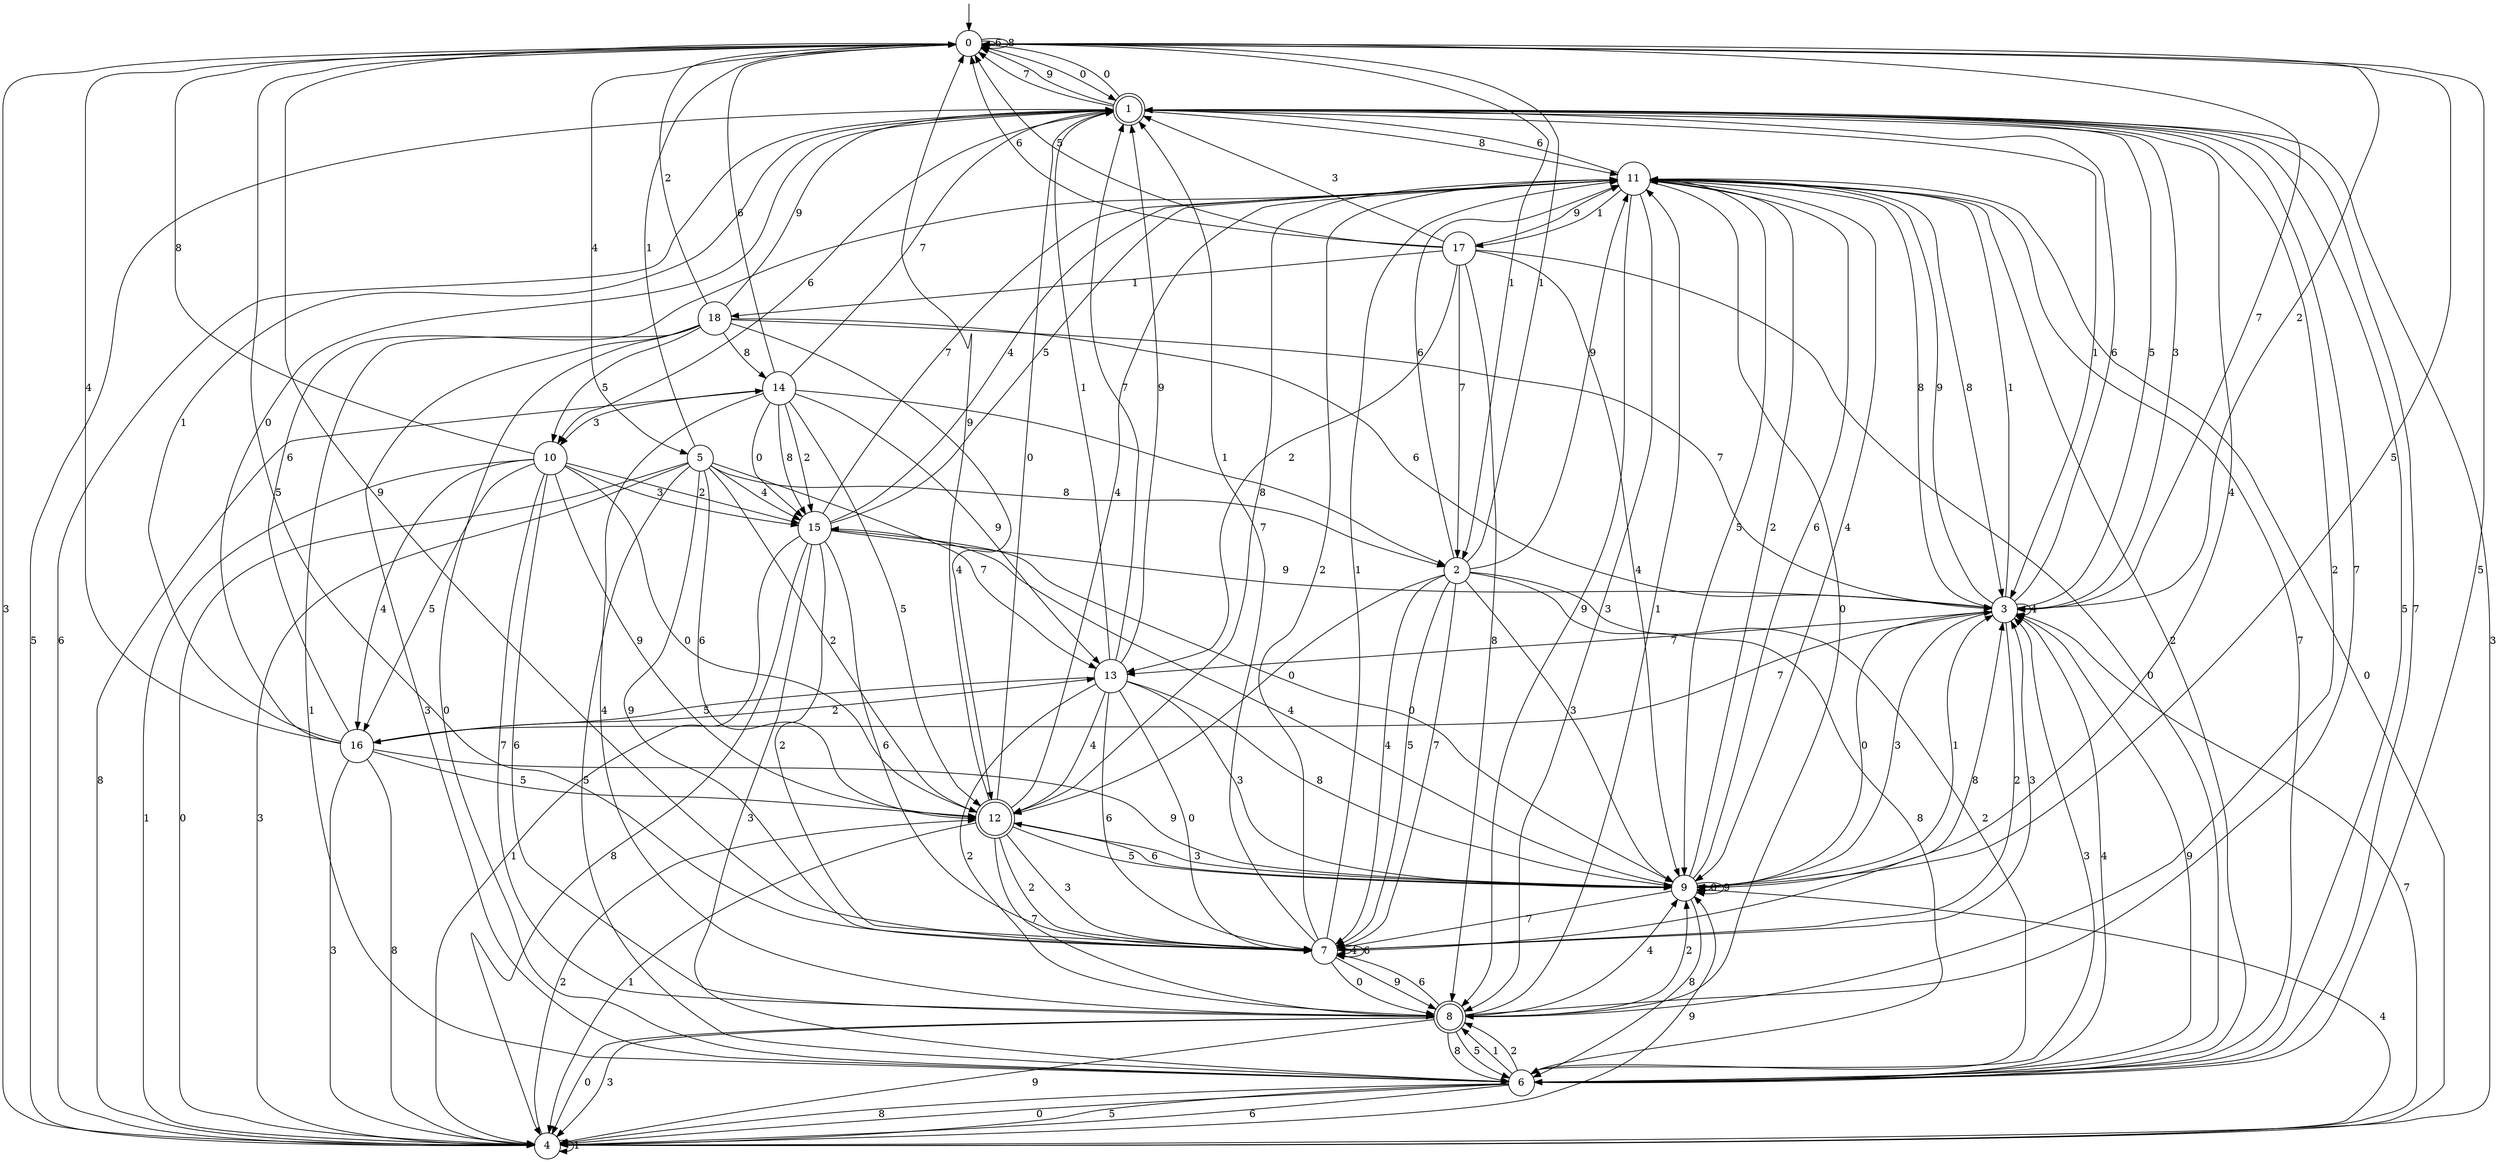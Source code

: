 digraph g {

	s0 [shape="circle" label="0"];
	s1 [shape="doublecircle" label="1"];
	s2 [shape="circle" label="2"];
	s3 [shape="circle" label="3"];
	s4 [shape="circle" label="4"];
	s5 [shape="circle" label="5"];
	s6 [shape="circle" label="6"];
	s7 [shape="circle" label="7"];
	s8 [shape="doublecircle" label="8"];
	s9 [shape="circle" label="9"];
	s10 [shape="circle" label="10"];
	s11 [shape="circle" label="11"];
	s12 [shape="doublecircle" label="12"];
	s13 [shape="circle" label="13"];
	s14 [shape="circle" label="14"];
	s15 [shape="circle" label="15"];
	s16 [shape="circle" label="16"];
	s17 [shape="circle" label="17"];
	s18 [shape="circle" label="18"];
	s0 -> s1 [label="0"];
	s0 -> s2 [label="1"];
	s0 -> s3 [label="2"];
	s0 -> s4 [label="3"];
	s0 -> s5 [label="4"];
	s0 -> s6 [label="5"];
	s0 -> s0 [label="6"];
	s0 -> s3 [label="7"];
	s0 -> s0 [label="8"];
	s0 -> s7 [label="9"];
	s1 -> s0 [label="0"];
	s1 -> s3 [label="1"];
	s1 -> s8 [label="2"];
	s1 -> s3 [label="3"];
	s1 -> s9 [label="4"];
	s1 -> s6 [label="5"];
	s1 -> s10 [label="6"];
	s1 -> s0 [label="7"];
	s1 -> s11 [label="8"];
	s1 -> s0 [label="9"];
	s2 -> s12 [label="0"];
	s2 -> s0 [label="1"];
	s2 -> s6 [label="2"];
	s2 -> s9 [label="3"];
	s2 -> s7 [label="4"];
	s2 -> s7 [label="5"];
	s2 -> s11 [label="6"];
	s2 -> s7 [label="7"];
	s2 -> s6 [label="8"];
	s2 -> s11 [label="9"];
	s3 -> s9 [label="0"];
	s3 -> s11 [label="1"];
	s3 -> s7 [label="2"];
	s3 -> s9 [label="3"];
	s3 -> s3 [label="4"];
	s3 -> s1 [label="5"];
	s3 -> s1 [label="6"];
	s3 -> s13 [label="7"];
	s3 -> s11 [label="8"];
	s3 -> s11 [label="9"];
	s4 -> s11 [label="0"];
	s4 -> s4 [label="1"];
	s4 -> s12 [label="2"];
	s4 -> s1 [label="3"];
	s4 -> s9 [label="4"];
	s4 -> s1 [label="5"];
	s4 -> s1 [label="6"];
	s4 -> s3 [label="7"];
	s4 -> s14 [label="8"];
	s4 -> s9 [label="9"];
	s5 -> s4 [label="0"];
	s5 -> s0 [label="1"];
	s5 -> s12 [label="2"];
	s5 -> s4 [label="3"];
	s5 -> s15 [label="4"];
	s5 -> s6 [label="5"];
	s5 -> s12 [label="6"];
	s5 -> s13 [label="7"];
	s5 -> s2 [label="8"];
	s5 -> s7 [label="9"];
	s6 -> s4 [label="0"];
	s6 -> s8 [label="1"];
	s6 -> s8 [label="2"];
	s6 -> s3 [label="3"];
	s6 -> s3 [label="4"];
	s6 -> s4 [label="5"];
	s6 -> s4 [label="6"];
	s6 -> s1 [label="7"];
	s6 -> s4 [label="8"];
	s6 -> s3 [label="9"];
	s7 -> s8 [label="0"];
	s7 -> s11 [label="1"];
	s7 -> s11 [label="2"];
	s7 -> s3 [label="3"];
	s7 -> s7 [label="4"];
	s7 -> s0 [label="5"];
	s7 -> s7 [label="6"];
	s7 -> s1 [label="7"];
	s7 -> s3 [label="8"];
	s7 -> s8 [label="9"];
	s8 -> s4 [label="0"];
	s8 -> s11 [label="1"];
	s8 -> s9 [label="2"];
	s8 -> s4 [label="3"];
	s8 -> s9 [label="4"];
	s8 -> s6 [label="5"];
	s8 -> s7 [label="6"];
	s8 -> s1 [label="7"];
	s8 -> s6 [label="8"];
	s8 -> s4 [label="9"];
	s9 -> s9 [label="0"];
	s9 -> s3 [label="1"];
	s9 -> s11 [label="2"];
	s9 -> s12 [label="3"];
	s9 -> s15 [label="4"];
	s9 -> s0 [label="5"];
	s9 -> s11 [label="6"];
	s9 -> s7 [label="7"];
	s9 -> s6 [label="8"];
	s9 -> s9 [label="9"];
	s10 -> s12 [label="0"];
	s10 -> s4 [label="1"];
	s10 -> s15 [label="2"];
	s10 -> s15 [label="3"];
	s10 -> s16 [label="4"];
	s10 -> s16 [label="5"];
	s10 -> s8 [label="6"];
	s10 -> s8 [label="7"];
	s10 -> s0 [label="8"];
	s10 -> s12 [label="9"];
	s11 -> s8 [label="0"];
	s11 -> s17 [label="1"];
	s11 -> s6 [label="2"];
	s11 -> s8 [label="3"];
	s11 -> s9 [label="4"];
	s11 -> s9 [label="5"];
	s11 -> s1 [label="6"];
	s11 -> s6 [label="7"];
	s11 -> s3 [label="8"];
	s11 -> s8 [label="9"];
	s12 -> s1 [label="0"];
	s12 -> s4 [label="1"];
	s12 -> s7 [label="2"];
	s12 -> s7 [label="3"];
	s12 -> s11 [label="4"];
	s12 -> s9 [label="5"];
	s12 -> s9 [label="6"];
	s12 -> s8 [label="7"];
	s12 -> s11 [label="8"];
	s12 -> s0 [label="9"];
	s13 -> s7 [label="0"];
	s13 -> s1 [label="1"];
	s13 -> s8 [label="2"];
	s13 -> s9 [label="3"];
	s13 -> s12 [label="4"];
	s13 -> s16 [label="5"];
	s13 -> s7 [label="6"];
	s13 -> s1 [label="7"];
	s13 -> s9 [label="8"];
	s13 -> s1 [label="9"];
	s14 -> s15 [label="0"];
	s14 -> s2 [label="1"];
	s14 -> s15 [label="2"];
	s14 -> s10 [label="3"];
	s14 -> s8 [label="4"];
	s14 -> s12 [label="5"];
	s14 -> s0 [label="6"];
	s14 -> s1 [label="7"];
	s14 -> s15 [label="8"];
	s14 -> s13 [label="9"];
	s15 -> s9 [label="0"];
	s15 -> s4 [label="1"];
	s15 -> s7 [label="2"];
	s15 -> s6 [label="3"];
	s15 -> s11 [label="4"];
	s15 -> s11 [label="5"];
	s15 -> s7 [label="6"];
	s15 -> s11 [label="7"];
	s15 -> s4 [label="8"];
	s15 -> s3 [label="9"];
	s16 -> s1 [label="0"];
	s16 -> s1 [label="1"];
	s16 -> s13 [label="2"];
	s16 -> s4 [label="3"];
	s16 -> s0 [label="4"];
	s16 -> s12 [label="5"];
	s16 -> s11 [label="6"];
	s16 -> s3 [label="7"];
	s16 -> s4 [label="8"];
	s16 -> s9 [label="9"];
	s17 -> s6 [label="0"];
	s17 -> s18 [label="1"];
	s17 -> s13 [label="2"];
	s17 -> s1 [label="3"];
	s17 -> s9 [label="4"];
	s17 -> s0 [label="5"];
	s17 -> s0 [label="6"];
	s17 -> s2 [label="7"];
	s17 -> s8 [label="8"];
	s17 -> s11 [label="9"];
	s18 -> s6 [label="0"];
	s18 -> s6 [label="1"];
	s18 -> s0 [label="2"];
	s18 -> s6 [label="3"];
	s18 -> s12 [label="4"];
	s18 -> s10 [label="5"];
	s18 -> s3 [label="6"];
	s18 -> s3 [label="7"];
	s18 -> s14 [label="8"];
	s18 -> s1 [label="9"];

__start0 [label="" shape="none" width="0" height="0"];
__start0 -> s0;

}
